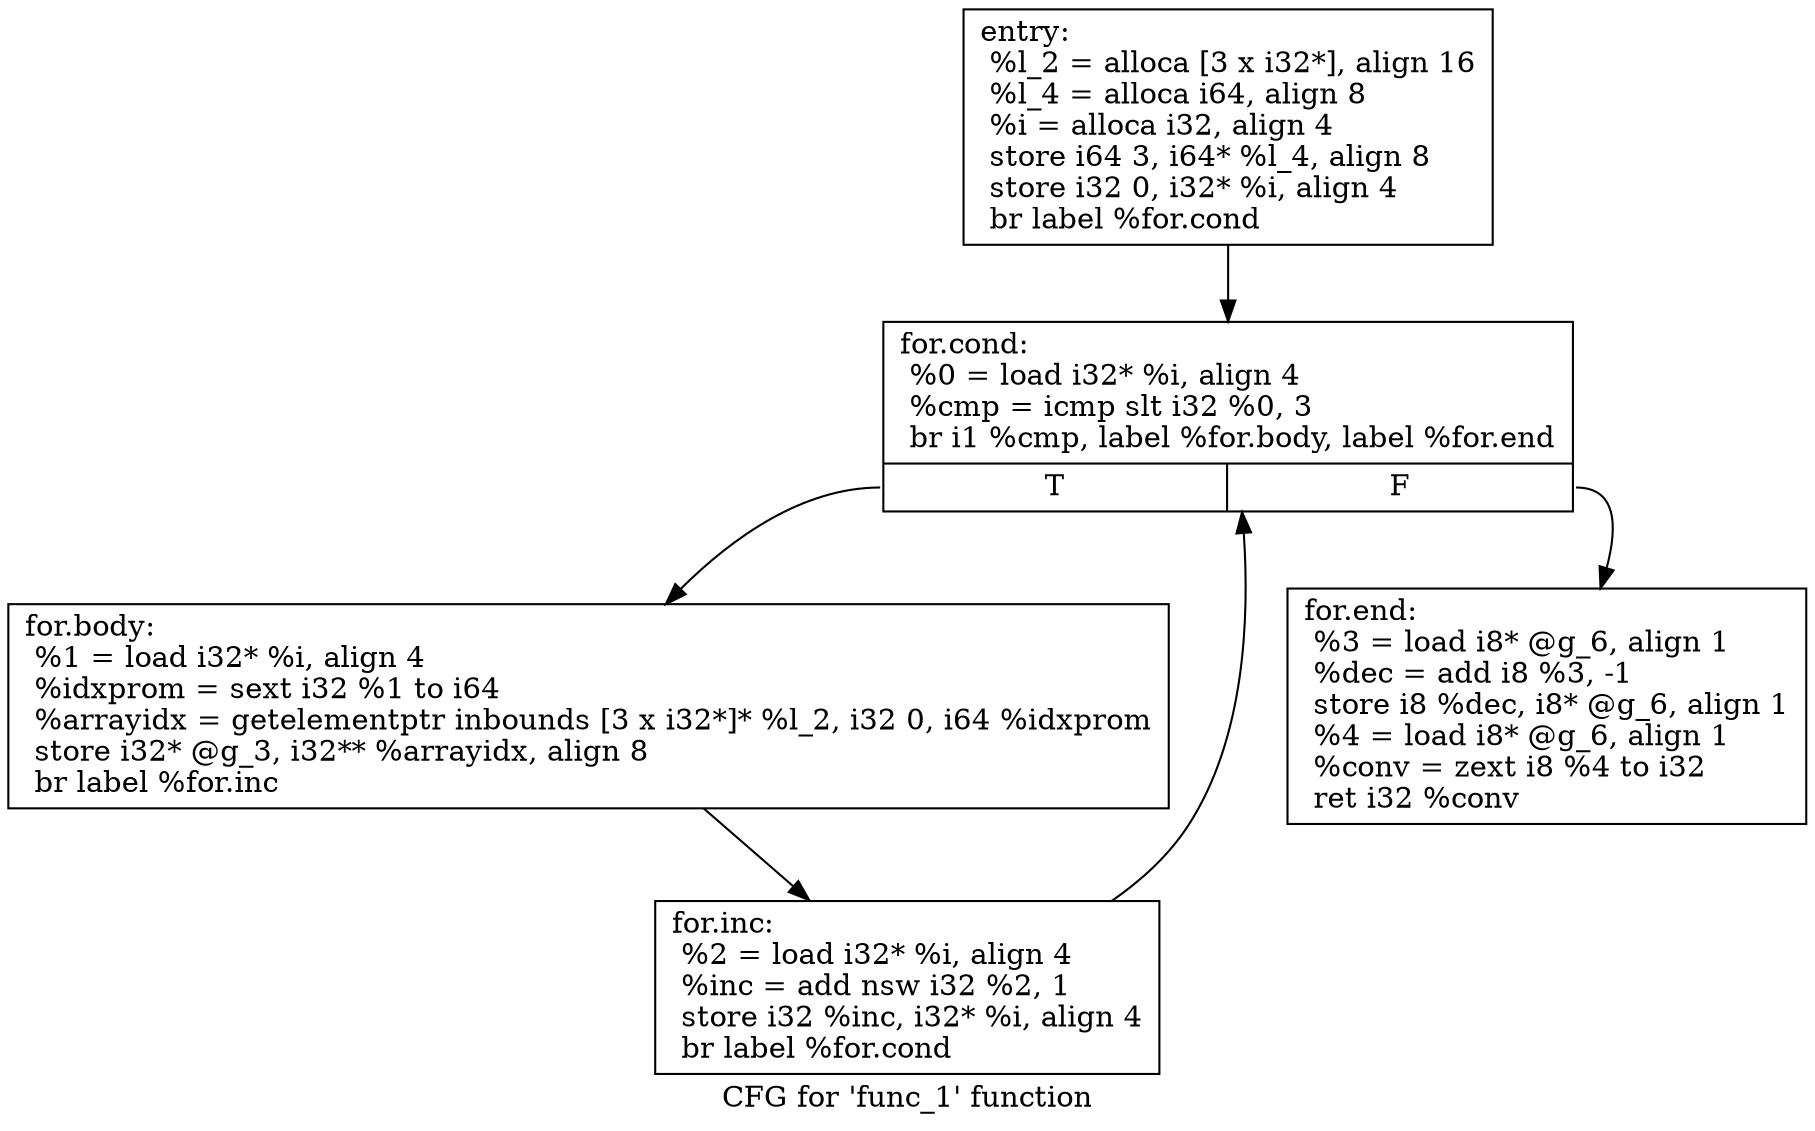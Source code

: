 digraph "CFG for 'func_1' function" {
	label="CFG for 'func_1' function";

	Node0x9f571b8 [shape=record,label="{entry:\l  %l_2 = alloca [3 x i32*], align 16\l  %l_4 = alloca i64, align 8\l  %i = alloca i32, align 4\l  store i64 3, i64* %l_4, align 8\l  store i32 0, i32* %i, align 4\l  br label %for.cond\l}"];
	Node0x9f571b8 -> Node0x9f571e8;
	Node0x9f571e8 [shape=record,label="{for.cond:                                         \l  %0 = load i32* %i, align 4\l  %cmp = icmp slt i32 %0, 3\l  br i1 %cmp, label %for.body, label %for.end\l|{<s0>T|<s1>F}}"];
	Node0x9f571e8:s0 -> Node0x9f57218;
	Node0x9f571e8:s1 -> Node0x9f57508;
	Node0x9f57218 [shape=record,label="{for.body:                                         \l  %1 = load i32* %i, align 4\l  %idxprom = sext i32 %1 to i64\l  %arrayidx = getelementptr inbounds [3 x i32*]* %l_2, i32 0, i64 %idxprom\l  store i32* @g_3, i32** %arrayidx, align 8\l  br label %for.inc\l}"];
	Node0x9f57218 -> Node0x9f57248;
	Node0x9f57248 [shape=record,label="{for.inc:                                          \l  %2 = load i32* %i, align 4\l  %inc = add nsw i32 %2, 1\l  store i32 %inc, i32* %i, align 4\l  br label %for.cond\l}"];
	Node0x9f57248 -> Node0x9f571e8;
	Node0x9f57508 [shape=record,label="{for.end:                                          \l  %3 = load i8* @g_6, align 1\l  %dec = add i8 %3, -1\l  store i8 %dec, i8* @g_6, align 1\l  %4 = load i8* @g_6, align 1\l  %conv = zext i8 %4 to i32\l  ret i32 %conv\l}"];
}
